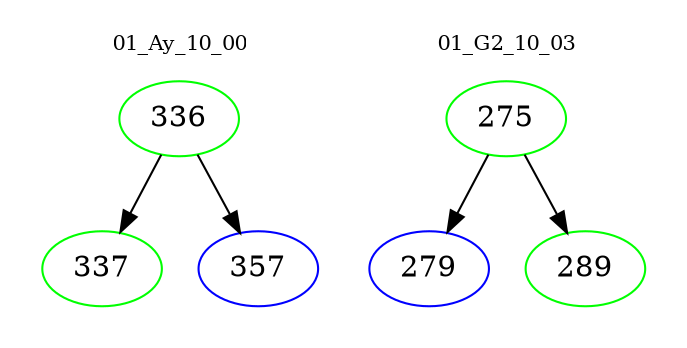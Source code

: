 digraph{
subgraph cluster_0 {
color = white
label = "01_Ay_10_00";
fontsize=10;
T0_336 [label="336", color="green"]
T0_336 -> T0_337 [color="black"]
T0_337 [label="337", color="green"]
T0_336 -> T0_357 [color="black"]
T0_357 [label="357", color="blue"]
}
subgraph cluster_1 {
color = white
label = "01_G2_10_03";
fontsize=10;
T1_275 [label="275", color="green"]
T1_275 -> T1_279 [color="black"]
T1_279 [label="279", color="blue"]
T1_275 -> T1_289 [color="black"]
T1_289 [label="289", color="green"]
}
}
